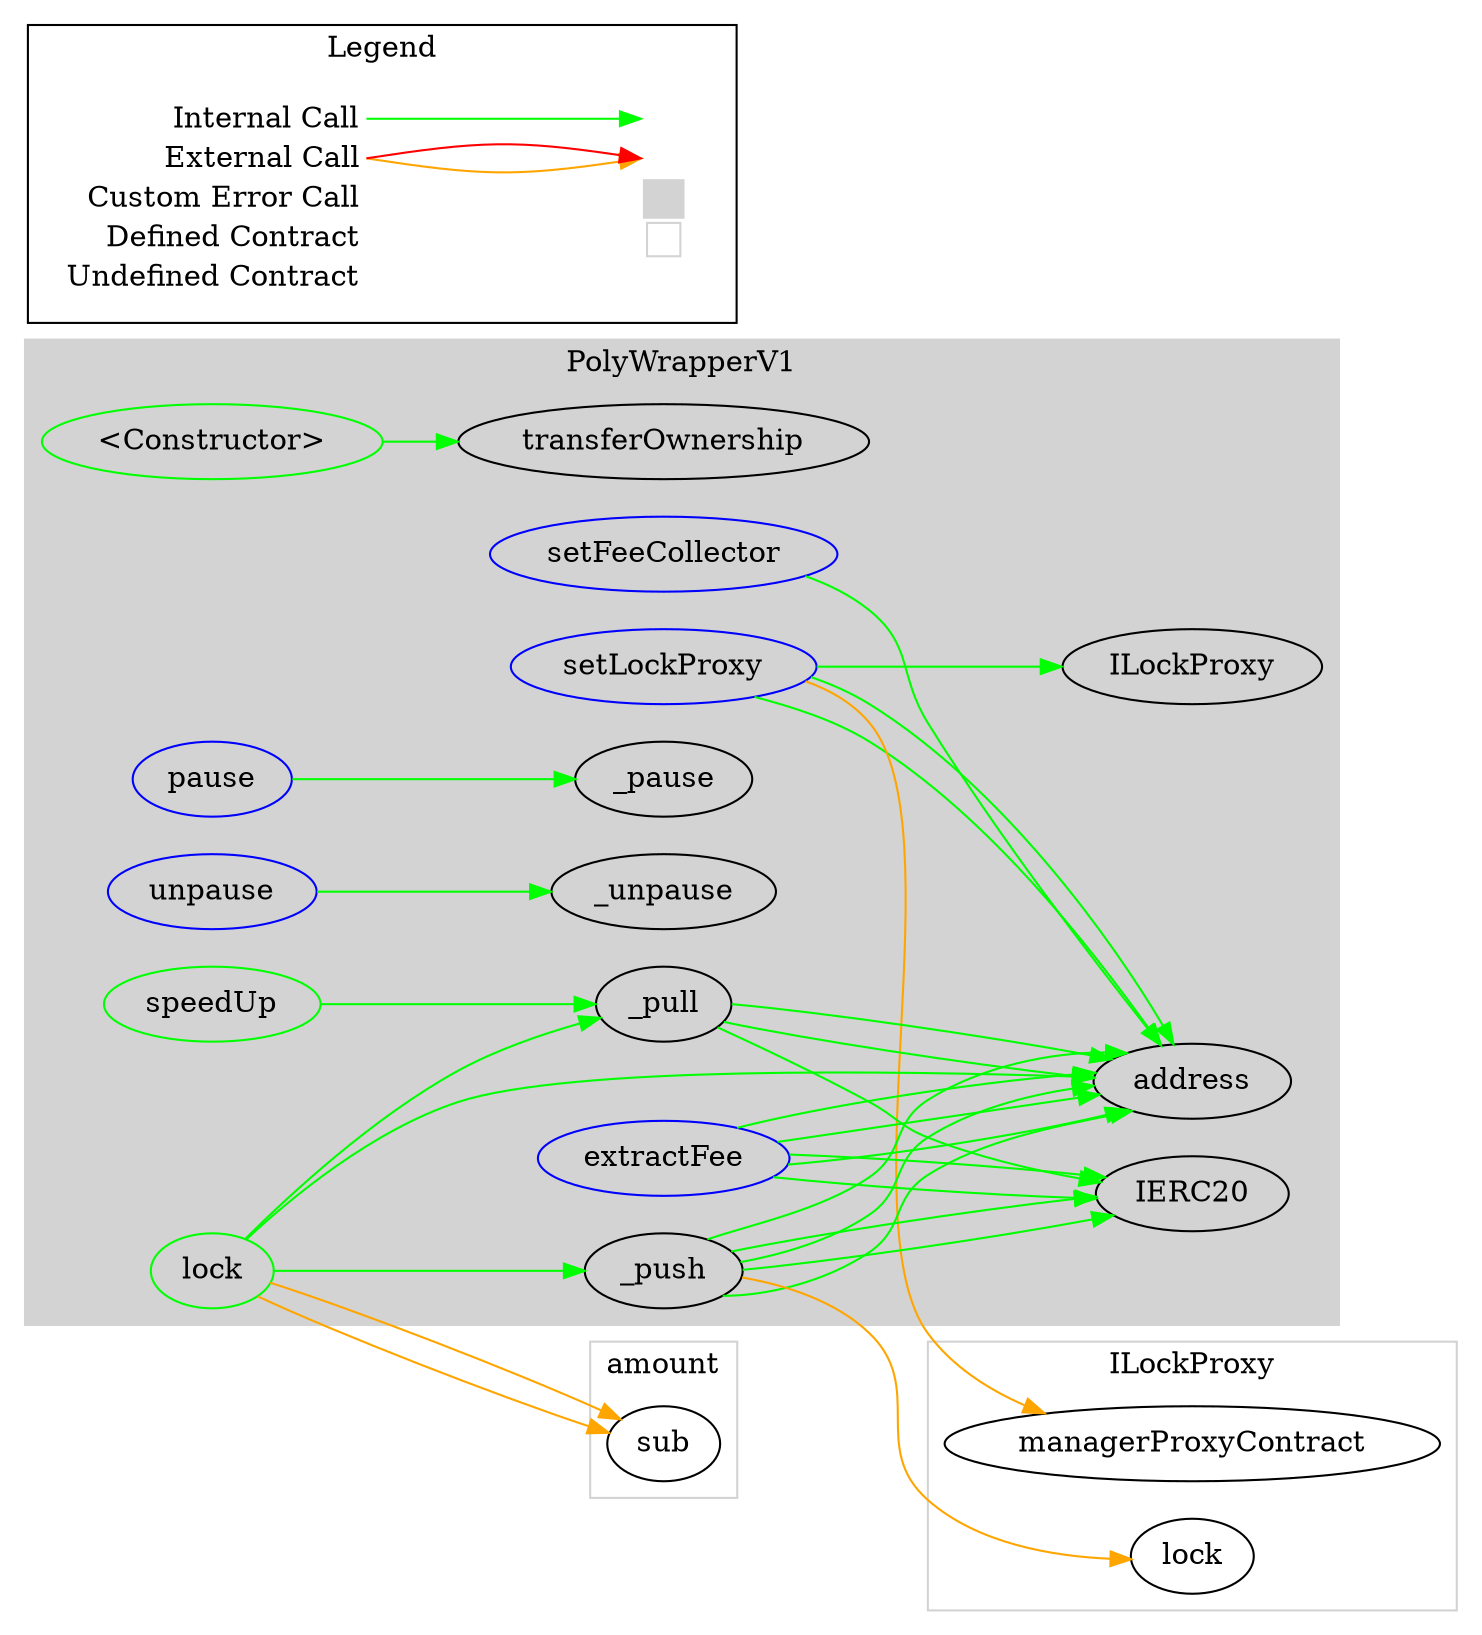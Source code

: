 digraph G {
  graph [ ratio = "auto", page = "100", compound =true ];
subgraph "clusterPolyWrapperV1" {
  graph [ label = "PolyWrapperV1", color = "lightgray", style = "filled", bgcolor = "lightgray" ];
  "PolyWrapperV1.<Constructor>" [ label = "<Constructor>", color = "green" ];
  "PolyWrapperV1.setFeeCollector" [ label = "setFeeCollector", color = "blue" ];
  "PolyWrapperV1.setLockProxy" [ label = "setLockProxy", color = "blue" ];
  "PolyWrapperV1.pause" [ label = "pause", color = "blue" ];
  "PolyWrapperV1.unpause" [ label = "unpause", color = "blue" ];
  "PolyWrapperV1.extractFee" [ label = "extractFee", color = "blue" ];
  "PolyWrapperV1.lock" [ label = "lock", color = "green" ];
  "PolyWrapperV1.speedUp" [ label = "speedUp", color = "green" ];
  "PolyWrapperV1._pull" [ label = "_pull" ];
  "PolyWrapperV1._push" [ label = "_push" ];
  "PolyWrapperV1.transferOwnership" [ label = "transferOwnership" ];
  "PolyWrapperV1.address" [ label = "address" ];
  "PolyWrapperV1.ILockProxy" [ label = "ILockProxy" ];
  "PolyWrapperV1._pause" [ label = "_pause" ];
  "PolyWrapperV1._unpause" [ label = "_unpause" ];
  "PolyWrapperV1.IERC20" [ label = "IERC20" ];
}

subgraph "clusterILockProxy" {
  graph [ label = "ILockProxy", color = "lightgray" ];
  "ILockProxy.managerProxyContract" [ label = "managerProxyContract" ];
  "ILockProxy.lock" [ label = "lock" ];
}

subgraph "clusteramount" {
  graph [ label = "amount", color = "lightgray" ];
  "amount.sub" [ label = "sub" ];
}

  "PolyWrapperV1.<Constructor>";
  "PolyWrapperV1.transferOwnership";
  "PolyWrapperV1.setFeeCollector";
  "PolyWrapperV1.address";
  "PolyWrapperV1.setLockProxy";
  "PolyWrapperV1.ILockProxy";
  "ILockProxy.managerProxyContract";
  "PolyWrapperV1.pause";
  "PolyWrapperV1._pause";
  "PolyWrapperV1.unpause";
  "PolyWrapperV1._unpause";
  "PolyWrapperV1.extractFee";
  "PolyWrapperV1.IERC20";
  "PolyWrapperV1.lock";
  "PolyWrapperV1._pull";
  "PolyWrapperV1._push";
  "amount.sub";
  "PolyWrapperV1.speedUp";
  "ILockProxy.lock";
  "PolyWrapperV1.<Constructor>" -> "PolyWrapperV1.transferOwnership" [ color = "green" ];
  "PolyWrapperV1.setFeeCollector" -> "PolyWrapperV1.address" [ color = "green" ];
  "PolyWrapperV1.setLockProxy" -> "PolyWrapperV1.address" [ color = "green" ];
  "PolyWrapperV1.setLockProxy" -> "PolyWrapperV1.ILockProxy" [ color = "green" ];
  "PolyWrapperV1.setLockProxy" -> "ILockProxy.managerProxyContract" [ color = "orange" ];
  "PolyWrapperV1.setLockProxy" -> "PolyWrapperV1.address" [ color = "green" ];
  "PolyWrapperV1.pause" -> "PolyWrapperV1._pause" [ color = "green" ];
  "PolyWrapperV1.unpause" -> "PolyWrapperV1._unpause" [ color = "green" ];
  "PolyWrapperV1.extractFee" -> "PolyWrapperV1.address" [ color = "green" ];
  "PolyWrapperV1.extractFee" -> "PolyWrapperV1.address" [ color = "green" ];
  "PolyWrapperV1.extractFee" -> "PolyWrapperV1.IERC20" [ color = "green" ];
  "PolyWrapperV1.extractFee" -> "PolyWrapperV1.IERC20" [ color = "green" ];
  "PolyWrapperV1.extractFee" -> "PolyWrapperV1.address" [ color = "green" ];
  "PolyWrapperV1.lock" -> "PolyWrapperV1.address" [ color = "green" ];
  "PolyWrapperV1.lock" -> "PolyWrapperV1._pull" [ color = "green" ];
  "PolyWrapperV1.lock" -> "PolyWrapperV1._push" [ color = "green" ];
  "PolyWrapperV1.lock" -> "amount.sub" [ color = "orange" ];
  "PolyWrapperV1.lock" -> "amount.sub" [ color = "orange" ];
  "PolyWrapperV1.speedUp" -> "PolyWrapperV1._pull" [ color = "green" ];
  "PolyWrapperV1._pull" -> "PolyWrapperV1.address" [ color = "green" ];
  "PolyWrapperV1._pull" -> "PolyWrapperV1.IERC20" [ color = "green" ];
  "PolyWrapperV1._pull" -> "PolyWrapperV1.address" [ color = "green" ];
  "PolyWrapperV1._push" -> "PolyWrapperV1.address" [ color = "green" ];
  "PolyWrapperV1._push" -> "PolyWrapperV1.IERC20" [ color = "green" ];
  "PolyWrapperV1._push" -> "PolyWrapperV1.address" [ color = "green" ];
  "PolyWrapperV1._push" -> "PolyWrapperV1.IERC20" [ color = "green" ];
  "PolyWrapperV1._push" -> "PolyWrapperV1.address" [ color = "green" ];
  "PolyWrapperV1._push" -> "ILockProxy.lock" [ color = "orange" ];


rankdir=LR
node [shape=plaintext]
subgraph cluster_01 { 
label = "Legend";
key [label=<<table border="0" cellpadding="2" cellspacing="0" cellborder="0">
  <tr><td align="right" port="i1">Internal Call</td></tr>
  <tr><td align="right" port="i2">External Call</td></tr>
  <tr><td align="right" port="i2">Custom Error Call</td></tr>
  <tr><td align="right" port="i3">Defined Contract</td></tr>
  <tr><td align="right" port="i4">Undefined Contract</td></tr>
  </table>>]
key2 [label=<<table border="0" cellpadding="2" cellspacing="0" cellborder="0">
  <tr><td port="i1">&nbsp;&nbsp;&nbsp;</td></tr>
  <tr><td port="i2">&nbsp;&nbsp;&nbsp;</td></tr>
  <tr><td port="i3" bgcolor="lightgray">&nbsp;&nbsp;&nbsp;</td></tr>
  <tr><td port="i4">
    <table border="1" cellborder="0" cellspacing="0" cellpadding="7" color="lightgray">
      <tr>
       <td></td>
      </tr>
     </table>
  </td></tr>
  </table>>]
key:i1:e -> key2:i1:w [color="green"]
key:i2:e -> key2:i2:w [color="orange"]
key:i2:e -> key2:i2:w [color="red"]
}
}

